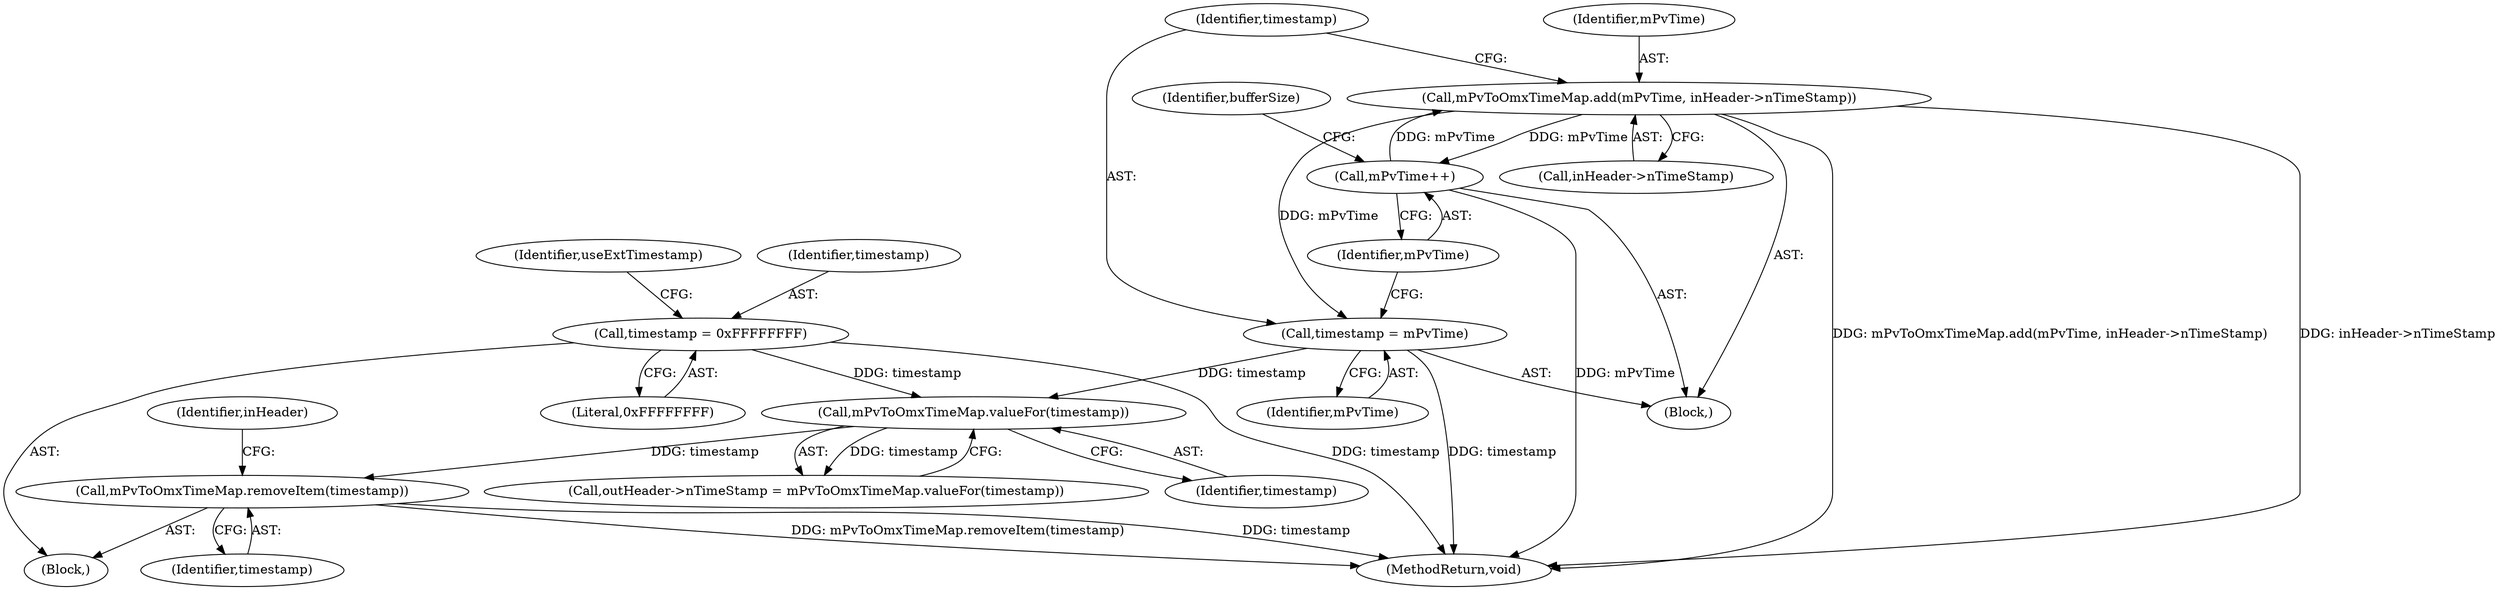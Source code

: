 digraph "0_Android_d4271b792bdad85a80e2b83ab34c4b30b74f53ec@API" {
"1000614" [label="(Call,mPvToOmxTimeMap.removeItem(timestamp))"];
"1000612" [label="(Call,mPvToOmxTimeMap.valueFor(timestamp))"];
"1000487" [label="(Call,timestamp = 0xFFFFFFFF)"];
"1000498" [label="(Call,timestamp = mPvTime)"];
"1000493" [label="(Call,mPvToOmxTimeMap.add(mPvTime, inHeader->nTimeStamp))"];
"1000501" [label="(Call,mPvTime++)"];
"1000614" [label="(Call,mPvToOmxTimeMap.removeItem(timestamp))"];
"1000618" [label="(Identifier,inHeader)"];
"1000491" [label="(Identifier,useExtTimestamp)"];
"1000500" [label="(Identifier,mPvTime)"];
"1000494" [label="(Identifier,mPvTime)"];
"1000129" [label="(Block,)"];
"1000492" [label="(Block,)"];
"1000608" [label="(Call,outHeader->nTimeStamp = mPvToOmxTimeMap.valueFor(timestamp))"];
"1000499" [label="(Identifier,timestamp)"];
"1000493" [label="(Call,mPvToOmxTimeMap.add(mPvTime, inHeader->nTimeStamp))"];
"1000498" [label="(Call,timestamp = mPvTime)"];
"1000613" [label="(Identifier,timestamp)"];
"1000501" [label="(Call,mPvTime++)"];
"1000612" [label="(Call,mPvToOmxTimeMap.valueFor(timestamp))"];
"1000615" [label="(Identifier,timestamp)"];
"1000505" [label="(Identifier,bufferSize)"];
"1000715" [label="(MethodReturn,void)"];
"1000487" [label="(Call,timestamp = 0xFFFFFFFF)"];
"1000502" [label="(Identifier,mPvTime)"];
"1000495" [label="(Call,inHeader->nTimeStamp)"];
"1000489" [label="(Literal,0xFFFFFFFF)"];
"1000488" [label="(Identifier,timestamp)"];
"1000614" -> "1000129"  [label="AST: "];
"1000614" -> "1000615"  [label="CFG: "];
"1000615" -> "1000614"  [label="AST: "];
"1000618" -> "1000614"  [label="CFG: "];
"1000614" -> "1000715"  [label="DDG: mPvToOmxTimeMap.removeItem(timestamp)"];
"1000614" -> "1000715"  [label="DDG: timestamp"];
"1000612" -> "1000614"  [label="DDG: timestamp"];
"1000612" -> "1000608"  [label="AST: "];
"1000612" -> "1000613"  [label="CFG: "];
"1000613" -> "1000612"  [label="AST: "];
"1000608" -> "1000612"  [label="CFG: "];
"1000612" -> "1000608"  [label="DDG: timestamp"];
"1000487" -> "1000612"  [label="DDG: timestamp"];
"1000498" -> "1000612"  [label="DDG: timestamp"];
"1000487" -> "1000129"  [label="AST: "];
"1000487" -> "1000489"  [label="CFG: "];
"1000488" -> "1000487"  [label="AST: "];
"1000489" -> "1000487"  [label="AST: "];
"1000491" -> "1000487"  [label="CFG: "];
"1000487" -> "1000715"  [label="DDG: timestamp"];
"1000498" -> "1000492"  [label="AST: "];
"1000498" -> "1000500"  [label="CFG: "];
"1000499" -> "1000498"  [label="AST: "];
"1000500" -> "1000498"  [label="AST: "];
"1000502" -> "1000498"  [label="CFG: "];
"1000498" -> "1000715"  [label="DDG: timestamp"];
"1000493" -> "1000498"  [label="DDG: mPvTime"];
"1000493" -> "1000492"  [label="AST: "];
"1000493" -> "1000495"  [label="CFG: "];
"1000494" -> "1000493"  [label="AST: "];
"1000495" -> "1000493"  [label="AST: "];
"1000499" -> "1000493"  [label="CFG: "];
"1000493" -> "1000715"  [label="DDG: mPvToOmxTimeMap.add(mPvTime, inHeader->nTimeStamp)"];
"1000493" -> "1000715"  [label="DDG: inHeader->nTimeStamp"];
"1000501" -> "1000493"  [label="DDG: mPvTime"];
"1000493" -> "1000501"  [label="DDG: mPvTime"];
"1000501" -> "1000492"  [label="AST: "];
"1000501" -> "1000502"  [label="CFG: "];
"1000502" -> "1000501"  [label="AST: "];
"1000505" -> "1000501"  [label="CFG: "];
"1000501" -> "1000715"  [label="DDG: mPvTime"];
}
